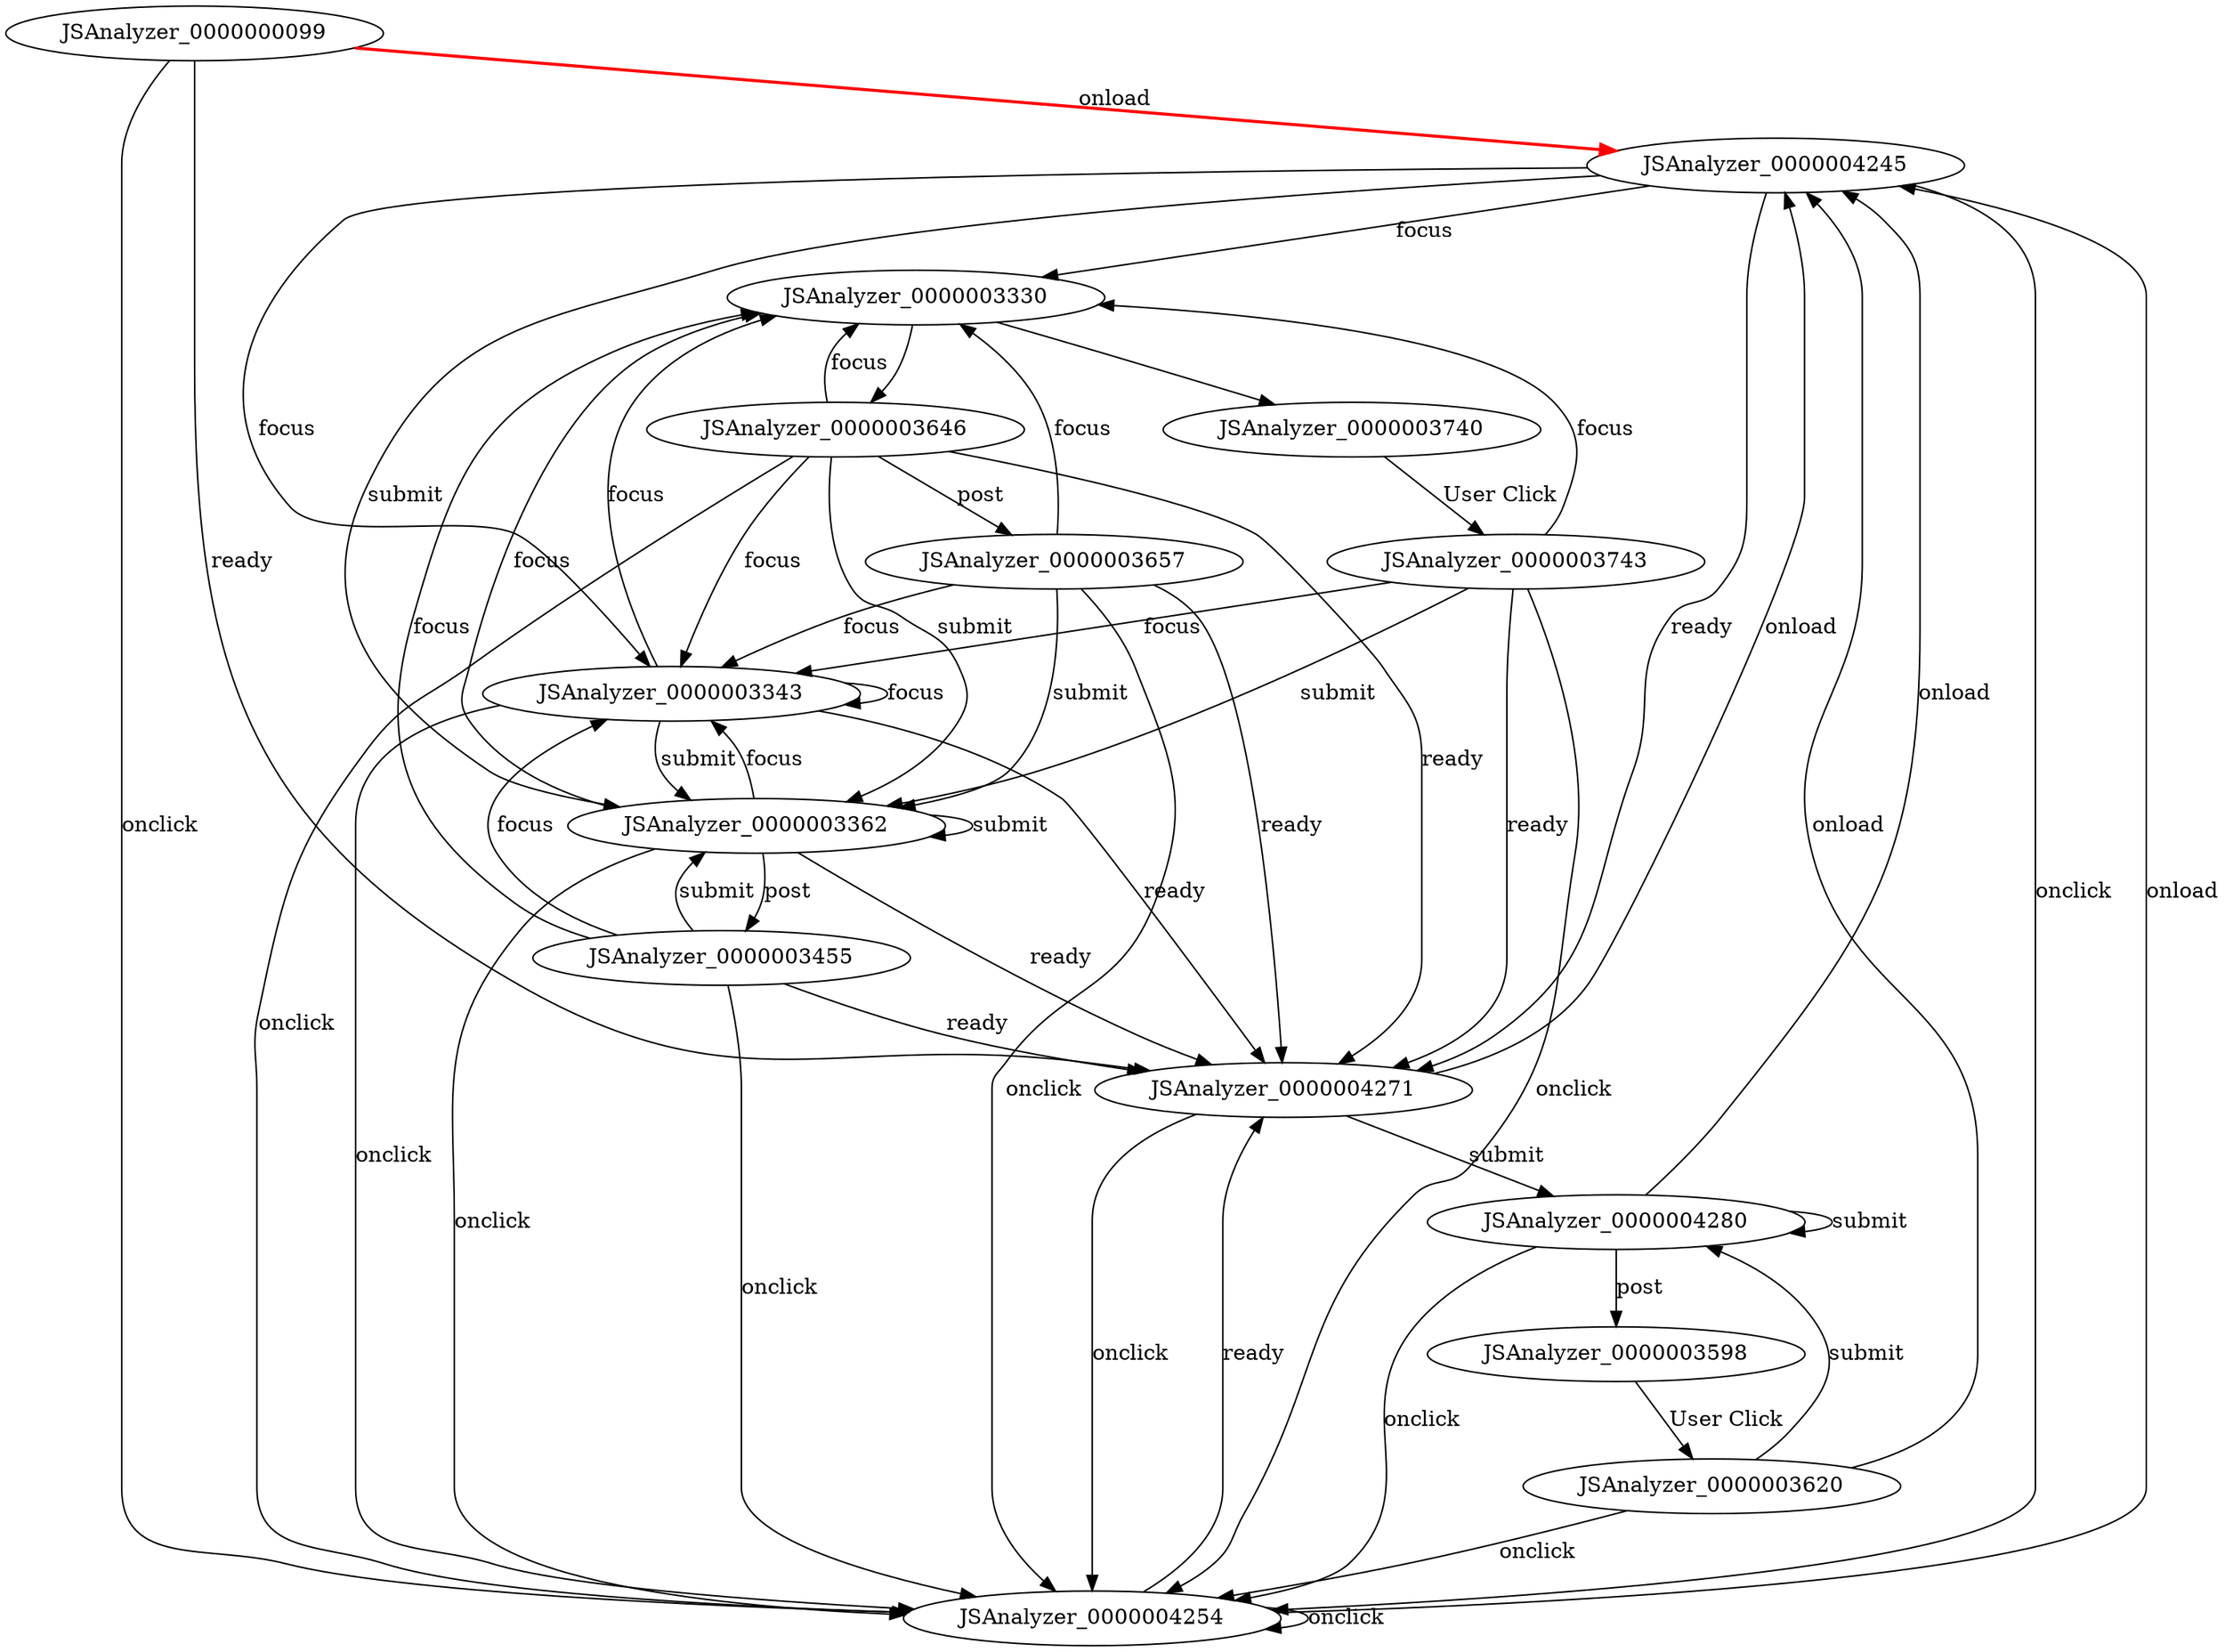 digraph FSM {
JSAnalyzer_0000000099;
JSAnalyzer_0000003330;
JSAnalyzer_0000003343;
JSAnalyzer_0000003362;
JSAnalyzer_0000003455;
JSAnalyzer_0000003598;
JSAnalyzer_0000003646;
JSAnalyzer_0000003657;
JSAnalyzer_0000003740;
JSAnalyzer_0000004245;
JSAnalyzer_0000004254;
JSAnalyzer_0000004271;
JSAnalyzer_0000004280;
JSAnalyzer_0000003620;
JSAnalyzer_0000003743;
JSAnalyzer_0000003330 -> JSAnalyzer_0000003646 []
JSAnalyzer_0000003330 -> JSAnalyzer_0000003740 []
JSAnalyzer_0000000099 -> JSAnalyzer_0000004245 [label="onload",style=bold,color=red]
JSAnalyzer_0000000099 -> JSAnalyzer_0000004254 [label="onclick"]
JSAnalyzer_0000000099 -> JSAnalyzer_0000004271 [label="ready"]
JSAnalyzer_0000003343 -> JSAnalyzer_0000003330 [label="focus"]
JSAnalyzer_0000003343 -> JSAnalyzer_0000003343 [label="focus"]
JSAnalyzer_0000003343 -> JSAnalyzer_0000003362 [label="submit"]
JSAnalyzer_0000003343 -> JSAnalyzer_0000004254 [label="onclick"]
JSAnalyzer_0000003343 -> JSAnalyzer_0000004271 [label="ready"]
JSAnalyzer_0000003362 -> JSAnalyzer_0000003455 [label="post"]
JSAnalyzer_0000003362 -> JSAnalyzer_0000003330 [label="focus"]
JSAnalyzer_0000003362 -> JSAnalyzer_0000003343 [label="focus"]
JSAnalyzer_0000003362 -> JSAnalyzer_0000003362 [label="submit"]
JSAnalyzer_0000003362 -> JSAnalyzer_0000004254 [label="onclick"]
JSAnalyzer_0000003362 -> JSAnalyzer_0000004271 [label="ready"]
JSAnalyzer_0000003455 -> JSAnalyzer_0000003330 [label="focus"]
JSAnalyzer_0000003455 -> JSAnalyzer_0000003343 [label="focus"]
JSAnalyzer_0000003455 -> JSAnalyzer_0000003362 [label="submit"]
JSAnalyzer_0000003455 -> JSAnalyzer_0000004254 [label="onclick"]
JSAnalyzer_0000003455 -> JSAnalyzer_0000004271 [label="ready"]
JSAnalyzer_0000003598 -> JSAnalyzer_0000003620 [label="User Click"]
JSAnalyzer_0000003646 -> JSAnalyzer_0000003657 [label="post"]
JSAnalyzer_0000003646 -> JSAnalyzer_0000003330 [label="focus"]
JSAnalyzer_0000003646 -> JSAnalyzer_0000003343 [label="focus"]
JSAnalyzer_0000003646 -> JSAnalyzer_0000003362 [label="submit"]
JSAnalyzer_0000003646 -> JSAnalyzer_0000004254 [label="onclick"]
JSAnalyzer_0000003646 -> JSAnalyzer_0000004271 [label="ready"]
JSAnalyzer_0000003657 -> JSAnalyzer_0000003330 [label="focus"]
JSAnalyzer_0000003657 -> JSAnalyzer_0000003343 [label="focus"]
JSAnalyzer_0000003657 -> JSAnalyzer_0000003362 [label="submit"]
JSAnalyzer_0000003657 -> JSAnalyzer_0000004254 [label="onclick"]
JSAnalyzer_0000003657 -> JSAnalyzer_0000004271 [label="ready"]
JSAnalyzer_0000003740 -> JSAnalyzer_0000003743 [label="User Click"]
JSAnalyzer_0000004245 -> JSAnalyzer_0000003330 [label="focus"]
JSAnalyzer_0000004245 -> JSAnalyzer_0000003343 [label="focus"]
JSAnalyzer_0000004245 -> JSAnalyzer_0000003362 [label="submit"]
JSAnalyzer_0000004245 -> JSAnalyzer_0000004254 [label="onclick"]
JSAnalyzer_0000004245 -> JSAnalyzer_0000004271 [label="ready"]
JSAnalyzer_0000004254 -> JSAnalyzer_0000004245 [label="onload"]
JSAnalyzer_0000004254 -> JSAnalyzer_0000004254 [label="onclick"]
JSAnalyzer_0000004254 -> JSAnalyzer_0000004271 [label="ready"]
JSAnalyzer_0000004271 -> JSAnalyzer_0000004280 [label="submit"]
JSAnalyzer_0000004271 -> JSAnalyzer_0000004245 [label="onload"]
JSAnalyzer_0000004271 -> JSAnalyzer_0000004254 [label="onclick"]
JSAnalyzer_0000004280 -> JSAnalyzer_0000003598 [label="post"]
JSAnalyzer_0000004280 -> JSAnalyzer_0000004280 [label="submit"]
JSAnalyzer_0000004280 -> JSAnalyzer_0000004245 [label="onload"]
JSAnalyzer_0000004280 -> JSAnalyzer_0000004254 [label="onclick"]
JSAnalyzer_0000003620 -> JSAnalyzer_0000004280 [label="submit"]
JSAnalyzer_0000003620 -> JSAnalyzer_0000004245 [label="onload"]
JSAnalyzer_0000003620 -> JSAnalyzer_0000004254 [label="onclick"]
JSAnalyzer_0000003743 -> JSAnalyzer_0000003330 [label="focus"]
JSAnalyzer_0000003743 -> JSAnalyzer_0000003343 [label="focus"]
JSAnalyzer_0000003743 -> JSAnalyzer_0000003362 [label="submit"]
JSAnalyzer_0000003743 -> JSAnalyzer_0000004254 [label="onclick"]
JSAnalyzer_0000003743 -> JSAnalyzer_0000004271 [label="ready"]
}
